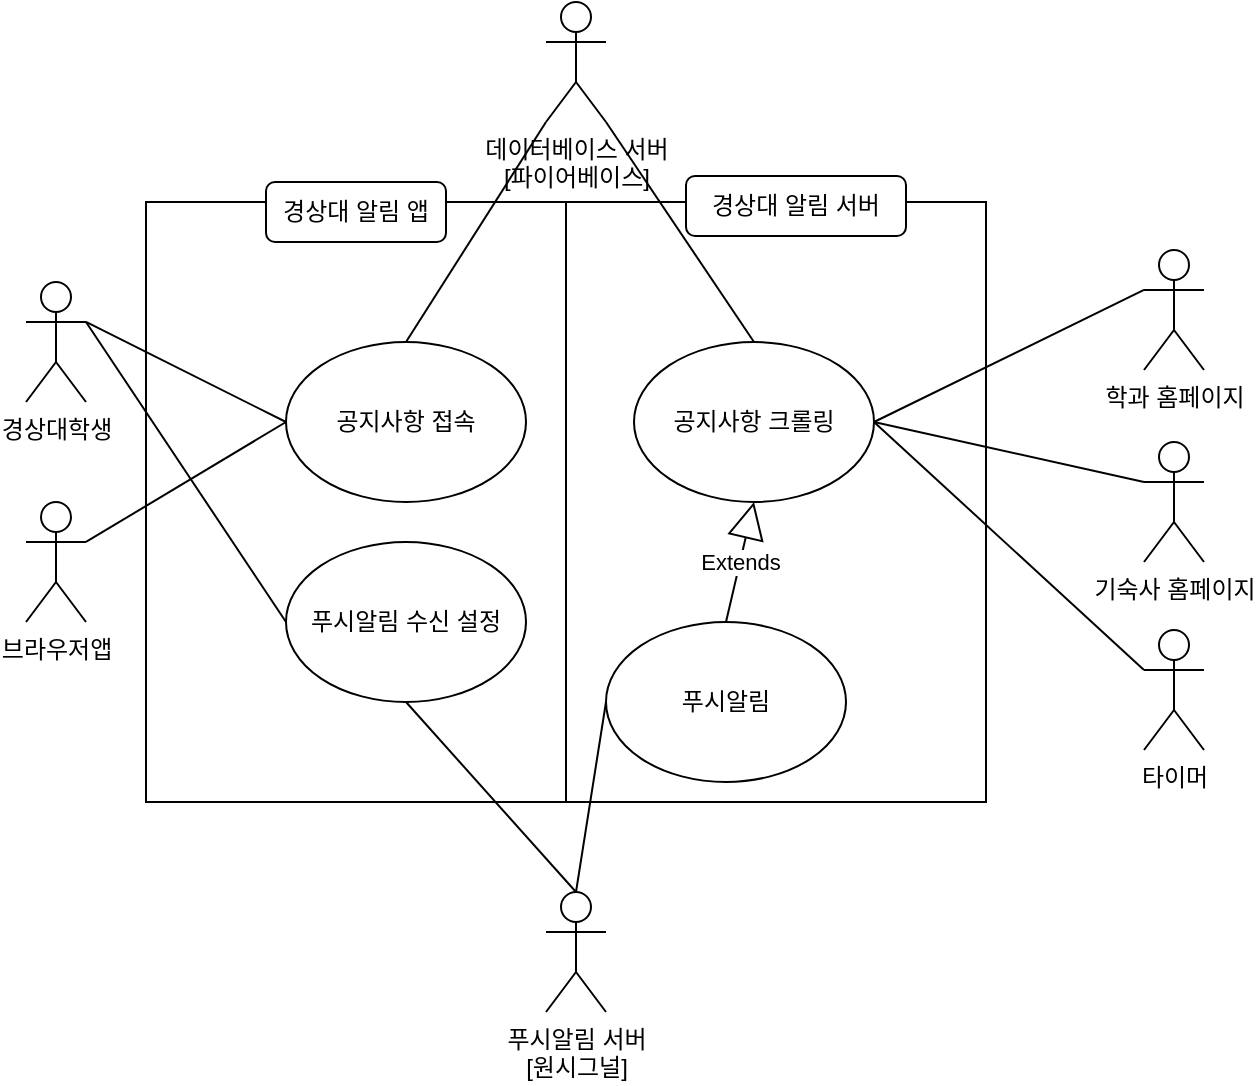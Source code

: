 <mxfile version="15.7.1" type="github">
  <diagram id="yDBc-G_T3kcIbM374eeq" name="Page-1">
    <mxGraphModel dx="1662" dy="762" grid="1" gridSize="10" guides="1" tooltips="1" connect="1" arrows="1" fold="1" page="1" pageScale="1" pageWidth="827" pageHeight="1169" math="0" shadow="0">
      <root>
        <mxCell id="0" />
        <mxCell id="1" parent="0" />
        <mxCell id="UW92wbI46Kdcc-sQo47G-1" value="경상대학생" style="shape=umlActor;verticalLabelPosition=bottom;verticalAlign=top;html=1;outlineConnect=0;" vertex="1" parent="1">
          <mxGeometry x="50" y="250" width="30" height="60" as="geometry" />
        </mxCell>
        <mxCell id="UW92wbI46Kdcc-sQo47G-2" value="데이터베이스 서버&lt;br&gt;[파이어베이스]" style="shape=umlActor;verticalLabelPosition=bottom;verticalAlign=top;html=1;outlineConnect=0;" vertex="1" parent="1">
          <mxGeometry x="310" y="110" width="30" height="60" as="geometry" />
        </mxCell>
        <mxCell id="UW92wbI46Kdcc-sQo47G-3" value="푸시알림 서버&lt;br&gt;[원시그널]" style="shape=umlActor;verticalLabelPosition=bottom;verticalAlign=top;html=1;outlineConnect=0;" vertex="1" parent="1">
          <mxGeometry x="310" y="555" width="30" height="60" as="geometry" />
        </mxCell>
        <mxCell id="UW92wbI46Kdcc-sQo47G-4" value="학과 홈페이지" style="shape=umlActor;verticalLabelPosition=bottom;verticalAlign=top;html=1;outlineConnect=0;" vertex="1" parent="1">
          <mxGeometry x="609" y="234" width="30" height="60" as="geometry" />
        </mxCell>
        <mxCell id="UW92wbI46Kdcc-sQo47G-5" value="브라우저앱" style="shape=umlActor;verticalLabelPosition=bottom;verticalAlign=top;html=1;outlineConnect=0;" vertex="1" parent="1">
          <mxGeometry x="50" y="360" width="30" height="60" as="geometry" />
        </mxCell>
        <mxCell id="UW92wbI46Kdcc-sQo47G-6" value="" style="rounded=0;whiteSpace=wrap;html=1;" vertex="1" parent="1">
          <mxGeometry x="110" y="210" width="210" height="300" as="geometry" />
        </mxCell>
        <mxCell id="UW92wbI46Kdcc-sQo47G-8" value="기숙사 홈페이지" style="shape=umlActor;verticalLabelPosition=bottom;verticalAlign=top;html=1;outlineConnect=0;" vertex="1" parent="1">
          <mxGeometry x="609" y="330" width="30" height="60" as="geometry" />
        </mxCell>
        <mxCell id="UW92wbI46Kdcc-sQo47G-9" value="타이머" style="shape=umlActor;verticalLabelPosition=bottom;verticalAlign=top;html=1;outlineConnect=0;" vertex="1" parent="1">
          <mxGeometry x="609" y="424" width="30" height="60" as="geometry" />
        </mxCell>
        <mxCell id="UW92wbI46Kdcc-sQo47G-11" value="" style="rounded=0;whiteSpace=wrap;html=1;" vertex="1" parent="1">
          <mxGeometry x="320" y="210" width="210" height="300" as="geometry" />
        </mxCell>
        <mxCell id="UW92wbI46Kdcc-sQo47G-12" value="공지사항 크롤링" style="ellipse;whiteSpace=wrap;html=1;" vertex="1" parent="1">
          <mxGeometry x="354" y="280" width="120" height="80" as="geometry" />
        </mxCell>
        <mxCell id="UW92wbI46Kdcc-sQo47G-13" value="공지사항 접속" style="ellipse;whiteSpace=wrap;html=1;" vertex="1" parent="1">
          <mxGeometry x="180" y="280" width="120" height="80" as="geometry" />
        </mxCell>
        <mxCell id="UW92wbI46Kdcc-sQo47G-14" value="푸시알림 수신 설정" style="ellipse;whiteSpace=wrap;html=1;" vertex="1" parent="1">
          <mxGeometry x="180" y="380" width="120" height="80" as="geometry" />
        </mxCell>
        <mxCell id="UW92wbI46Kdcc-sQo47G-15" value="푸시알림" style="ellipse;whiteSpace=wrap;html=1;" vertex="1" parent="1">
          <mxGeometry x="340" y="420" width="120" height="80" as="geometry" />
        </mxCell>
        <mxCell id="UW92wbI46Kdcc-sQo47G-17" value="" style="endArrow=none;html=1;rounded=0;exitX=1;exitY=0.5;exitDx=0;exitDy=0;entryX=0;entryY=0.333;entryDx=0;entryDy=0;entryPerimeter=0;" edge="1" parent="1" source="UW92wbI46Kdcc-sQo47G-12" target="UW92wbI46Kdcc-sQo47G-4">
          <mxGeometry width="50" height="50" relative="1" as="geometry">
            <mxPoint x="660" y="460" as="sourcePoint" />
            <mxPoint x="710" y="410" as="targetPoint" />
          </mxGeometry>
        </mxCell>
        <mxCell id="UW92wbI46Kdcc-sQo47G-18" value="" style="endArrow=none;html=1;rounded=0;exitX=1;exitY=0.5;exitDx=0;exitDy=0;entryX=0;entryY=0.333;entryDx=0;entryDy=0;entryPerimeter=0;" edge="1" parent="1" source="UW92wbI46Kdcc-sQo47G-12" target="UW92wbI46Kdcc-sQo47G-8">
          <mxGeometry width="50" height="50" relative="1" as="geometry">
            <mxPoint x="484" y="330" as="sourcePoint" />
            <mxPoint x="619" y="264" as="targetPoint" />
          </mxGeometry>
        </mxCell>
        <mxCell id="UW92wbI46Kdcc-sQo47G-19" value="" style="endArrow=none;html=1;rounded=0;exitX=1;exitY=0.5;exitDx=0;exitDy=0;entryX=0;entryY=0.333;entryDx=0;entryDy=0;entryPerimeter=0;" edge="1" parent="1" source="UW92wbI46Kdcc-sQo47G-12" target="UW92wbI46Kdcc-sQo47G-9">
          <mxGeometry width="50" height="50" relative="1" as="geometry">
            <mxPoint x="484" y="330" as="sourcePoint" />
            <mxPoint x="619" y="360" as="targetPoint" />
          </mxGeometry>
        </mxCell>
        <mxCell id="UW92wbI46Kdcc-sQo47G-27" value="Extends" style="endArrow=block;endSize=16;endFill=0;html=1;rounded=0;exitX=0.5;exitY=0;exitDx=0;exitDy=0;entryX=0.5;entryY=1;entryDx=0;entryDy=0;" edge="1" parent="1" source="UW92wbI46Kdcc-sQo47G-15" target="UW92wbI46Kdcc-sQo47G-12">
          <mxGeometry width="160" relative="1" as="geometry">
            <mxPoint x="610" y="430" as="sourcePoint" />
            <mxPoint x="770" y="430" as="targetPoint" />
          </mxGeometry>
        </mxCell>
        <mxCell id="UW92wbI46Kdcc-sQo47G-29" value="" style="endArrow=none;html=1;rounded=0;exitX=0.5;exitY=1;exitDx=0;exitDy=0;entryX=0.5;entryY=0;entryDx=0;entryDy=0;entryPerimeter=0;" edge="1" parent="1" source="UW92wbI46Kdcc-sQo47G-14" target="UW92wbI46Kdcc-sQo47G-3">
          <mxGeometry width="50" height="50" relative="1" as="geometry">
            <mxPoint x="484" y="330" as="sourcePoint" />
            <mxPoint x="619" y="360" as="targetPoint" />
          </mxGeometry>
        </mxCell>
        <mxCell id="UW92wbI46Kdcc-sQo47G-30" value="" style="endArrow=none;html=1;rounded=0;exitX=0.5;exitY=0;exitDx=0;exitDy=0;entryX=0;entryY=0.5;entryDx=0;entryDy=0;exitPerimeter=0;" edge="1" parent="1" source="UW92wbI46Kdcc-sQo47G-3" target="UW92wbI46Kdcc-sQo47G-15">
          <mxGeometry width="50" height="50" relative="1" as="geometry">
            <mxPoint x="484" y="330" as="sourcePoint" />
            <mxPoint x="619" y="454" as="targetPoint" />
          </mxGeometry>
        </mxCell>
        <mxCell id="UW92wbI46Kdcc-sQo47G-31" value="" style="endArrow=none;html=1;rounded=0;exitX=1;exitY=0.333;exitDx=0;exitDy=0;entryX=0;entryY=0.5;entryDx=0;entryDy=0;exitPerimeter=0;" edge="1" parent="1" source="UW92wbI46Kdcc-sQo47G-1" target="UW92wbI46Kdcc-sQo47G-13">
          <mxGeometry width="50" height="50" relative="1" as="geometry">
            <mxPoint x="210" y="460" as="sourcePoint" />
            <mxPoint x="275" y="535" as="targetPoint" />
          </mxGeometry>
        </mxCell>
        <mxCell id="UW92wbI46Kdcc-sQo47G-32" value="" style="endArrow=none;html=1;rounded=0;exitX=1;exitY=0.333;exitDx=0;exitDy=0;exitPerimeter=0;entryX=0;entryY=0.5;entryDx=0;entryDy=0;" edge="1" parent="1" source="UW92wbI46Kdcc-sQo47G-5" target="UW92wbI46Kdcc-sQo47G-13">
          <mxGeometry width="50" height="50" relative="1" as="geometry">
            <mxPoint x="660" y="460" as="sourcePoint" />
            <mxPoint x="710" y="410" as="targetPoint" />
          </mxGeometry>
        </mxCell>
        <mxCell id="UW92wbI46Kdcc-sQo47G-33" value="" style="endArrow=none;html=1;rounded=0;exitX=0;exitY=1;exitDx=0;exitDy=0;exitPerimeter=0;entryX=0.5;entryY=0;entryDx=0;entryDy=0;" edge="1" parent="1" source="UW92wbI46Kdcc-sQo47G-2" target="UW92wbI46Kdcc-sQo47G-13">
          <mxGeometry width="50" height="50" relative="1" as="geometry">
            <mxPoint x="660" y="460" as="sourcePoint" />
            <mxPoint x="710" y="410" as="targetPoint" />
          </mxGeometry>
        </mxCell>
        <mxCell id="UW92wbI46Kdcc-sQo47G-34" value="" style="endArrow=none;html=1;rounded=0;exitX=1;exitY=1;exitDx=0;exitDy=0;exitPerimeter=0;entryX=0.5;entryY=0;entryDx=0;entryDy=0;" edge="1" parent="1" source="UW92wbI46Kdcc-sQo47G-2" target="UW92wbI46Kdcc-sQo47G-12">
          <mxGeometry width="50" height="50" relative="1" as="geometry">
            <mxPoint x="660" y="460" as="sourcePoint" />
            <mxPoint x="710" y="410" as="targetPoint" />
          </mxGeometry>
        </mxCell>
        <mxCell id="UW92wbI46Kdcc-sQo47G-35" value="" style="endArrow=none;html=1;rounded=0;exitX=1;exitY=0.333;exitDx=0;exitDy=0;exitPerimeter=0;entryX=0;entryY=0.5;entryDx=0;entryDy=0;" edge="1" parent="1" source="UW92wbI46Kdcc-sQo47G-1" target="UW92wbI46Kdcc-sQo47G-14">
          <mxGeometry width="50" height="50" relative="1" as="geometry">
            <mxPoint x="660" y="460" as="sourcePoint" />
            <mxPoint x="710" y="410" as="targetPoint" />
          </mxGeometry>
        </mxCell>
        <mxCell id="UW92wbI46Kdcc-sQo47G-36" value="경상대 알림 앱" style="rounded=1;whiteSpace=wrap;html=1;" vertex="1" parent="1">
          <mxGeometry x="170" y="200" width="90" height="30" as="geometry" />
        </mxCell>
        <mxCell id="UW92wbI46Kdcc-sQo47G-38" value="경상대 알림 서버" style="rounded=1;whiteSpace=wrap;html=1;" vertex="1" parent="1">
          <mxGeometry x="380" y="197" width="110" height="30" as="geometry" />
        </mxCell>
      </root>
    </mxGraphModel>
  </diagram>
</mxfile>
